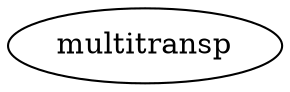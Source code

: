 /* Created by mdot for Matlab */
digraph m2html {

  multitransp [URL="multitransp.html"];
  multitransp [URL="multitransp.html"];
}